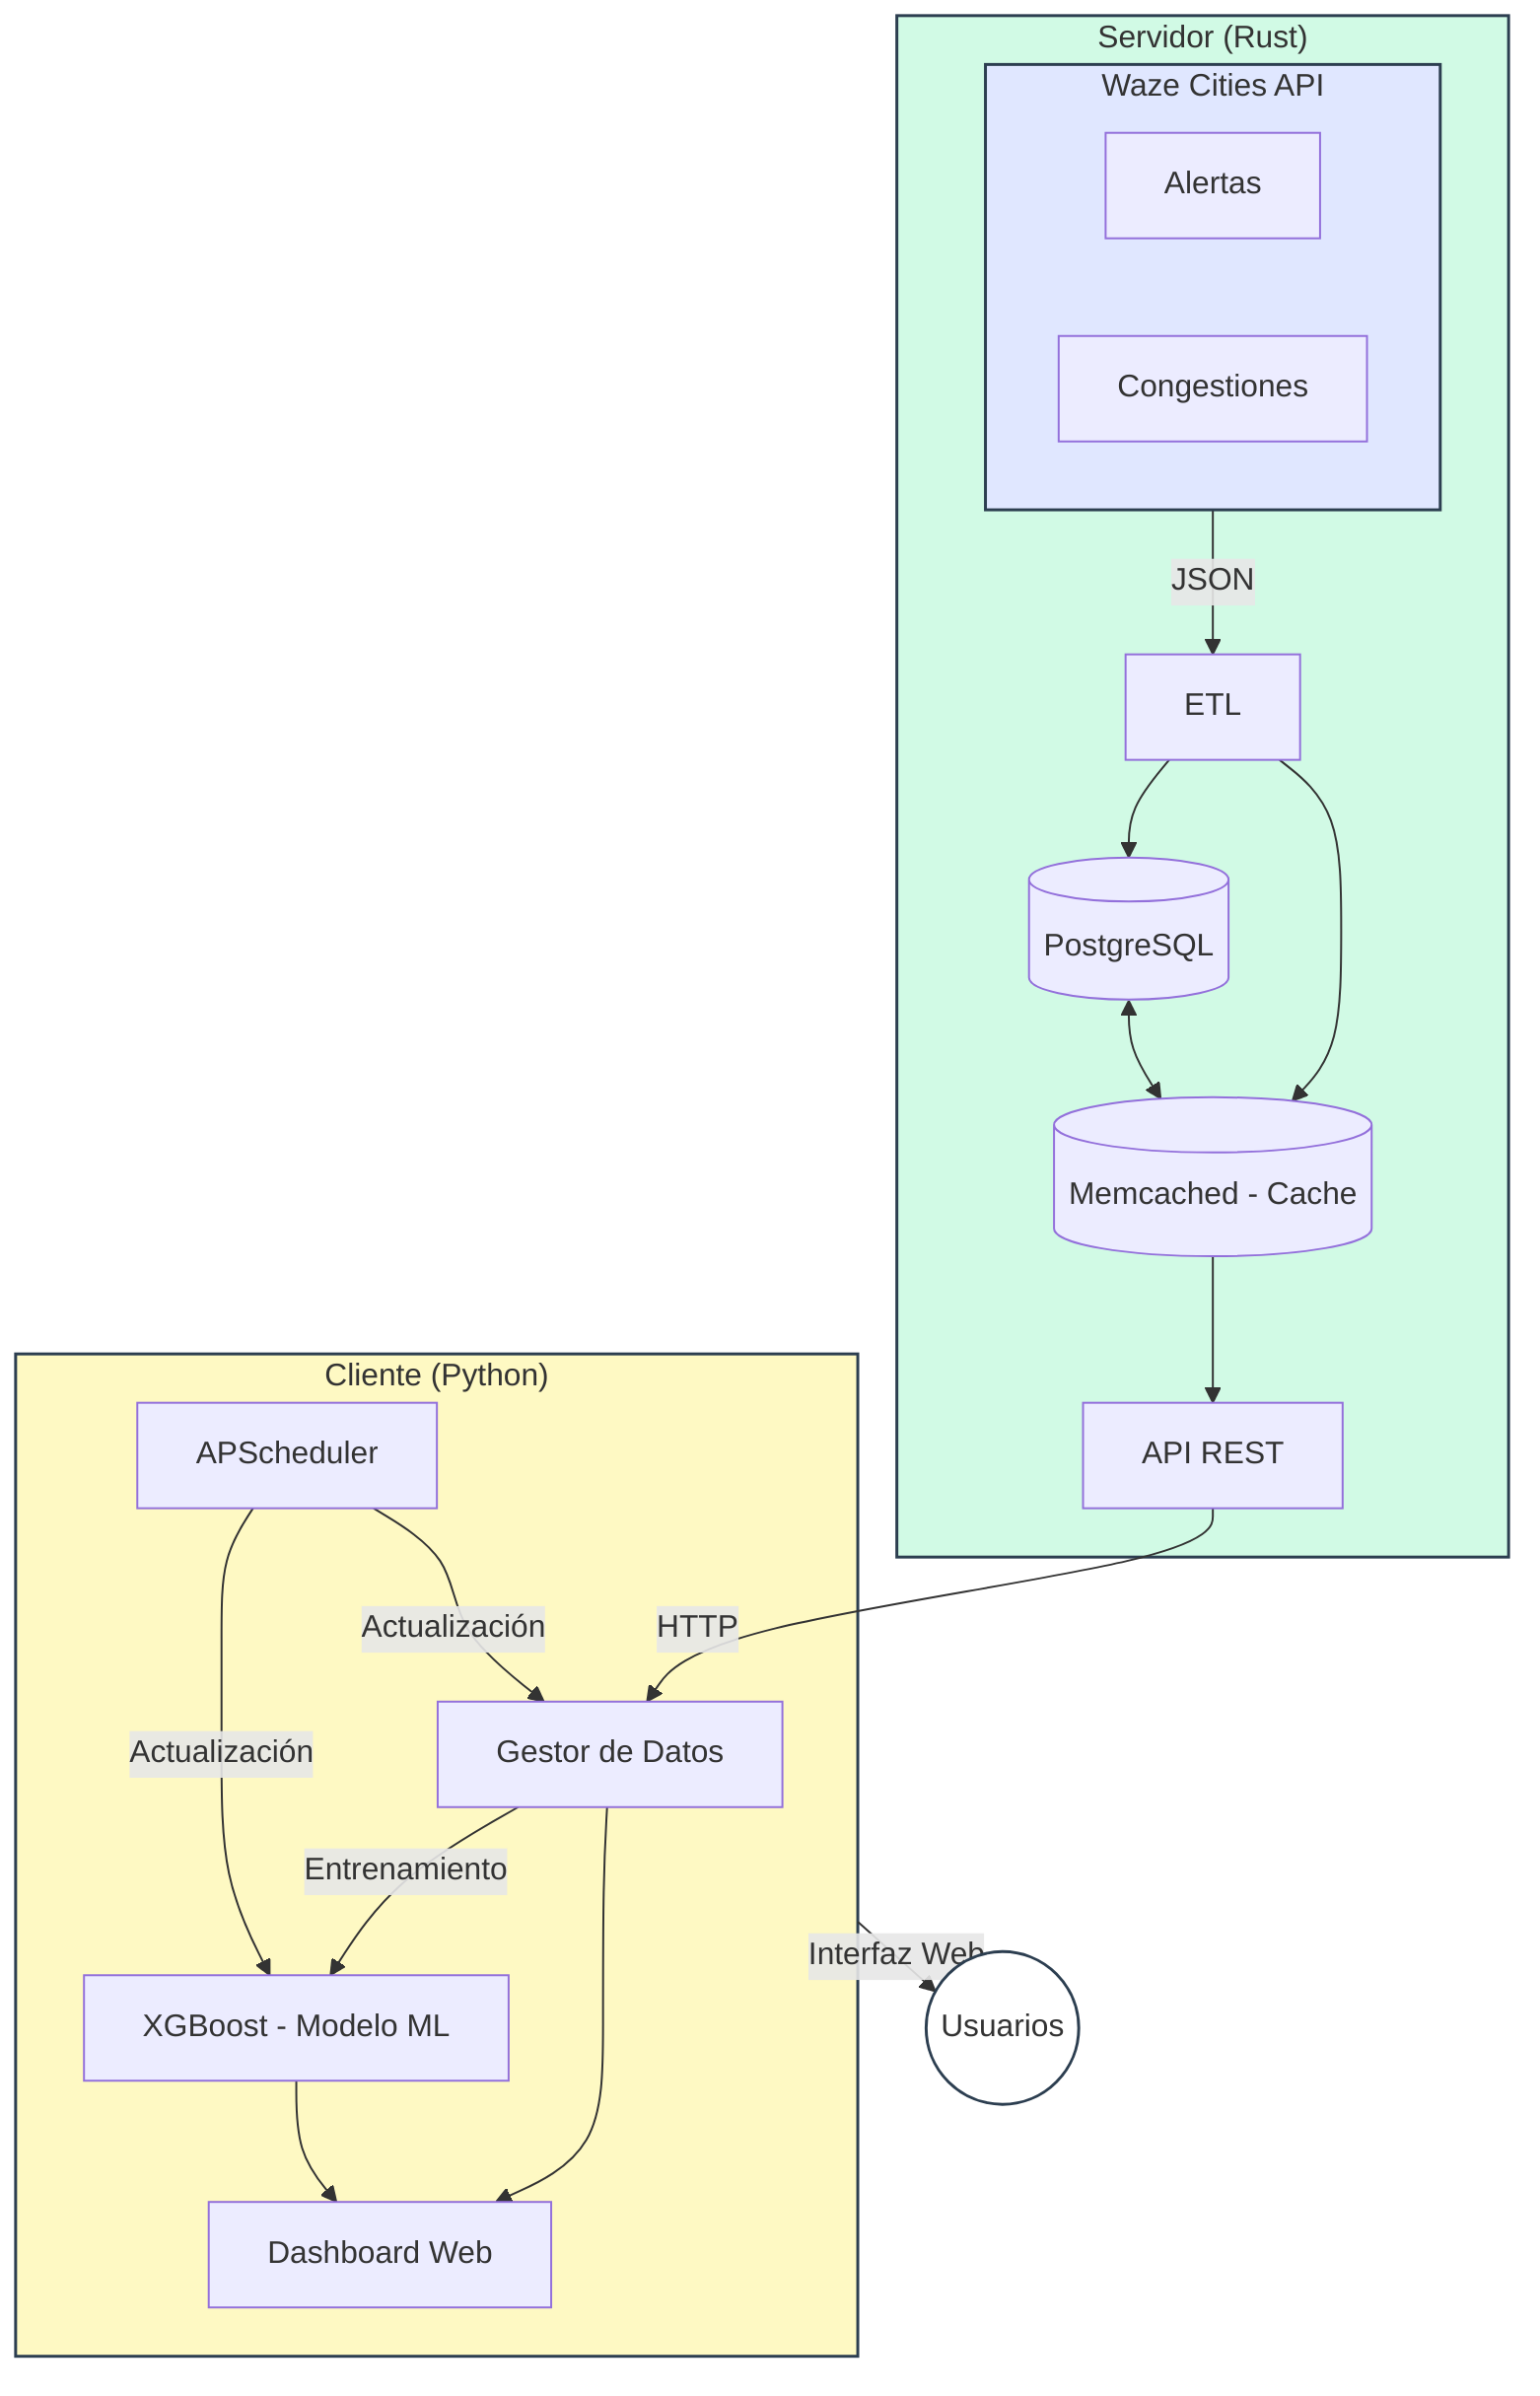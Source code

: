 flowchart TD
    subgraph API["Waze Cities API"]
        WA[Alertas]
        WJ[Congestiones]
    end

    subgraph Servidor["Servidor (Rust)"]
        direction TB
        API --> |JSON| ETL[ETL]
        ETL --> DB[(PostgreSQL)]
        ETL --> Cache[("Memcached - Cache")]
        DB <--> Cache
        Cache --> API_Server[API REST]
    end

    subgraph Cliente["Cliente (Python)"]
        direction TB
        API_Server --> |HTTP| Data[Gestor de Datos]
        Data --> |Entrenamiento| ML[XGBoost - Modelo ML]
        Data --> Dash[Dashboard Web]
        ML --> Dash
        APSched[APScheduler] --> |Actualización| ML
        APSched --> |Actualización| Data
    end

    Cliente --> |Interfaz Web| Users((Usuarios))

    classDef api fill:#e0e7ff,stroke:#2c3e50,stroke-width:1.5px
    classDef server fill:#d1fae5,stroke:#2c3e50,stroke-width:1.5px
    classDef client fill:#fef9c3,stroke:#2c3e50,stroke-width:1.5px
    classDef users fill:#ffffff,stroke:#2c3e50,stroke-width:1.5px

    class API api
    class Servidor server
    class Cliente client
    class Users users